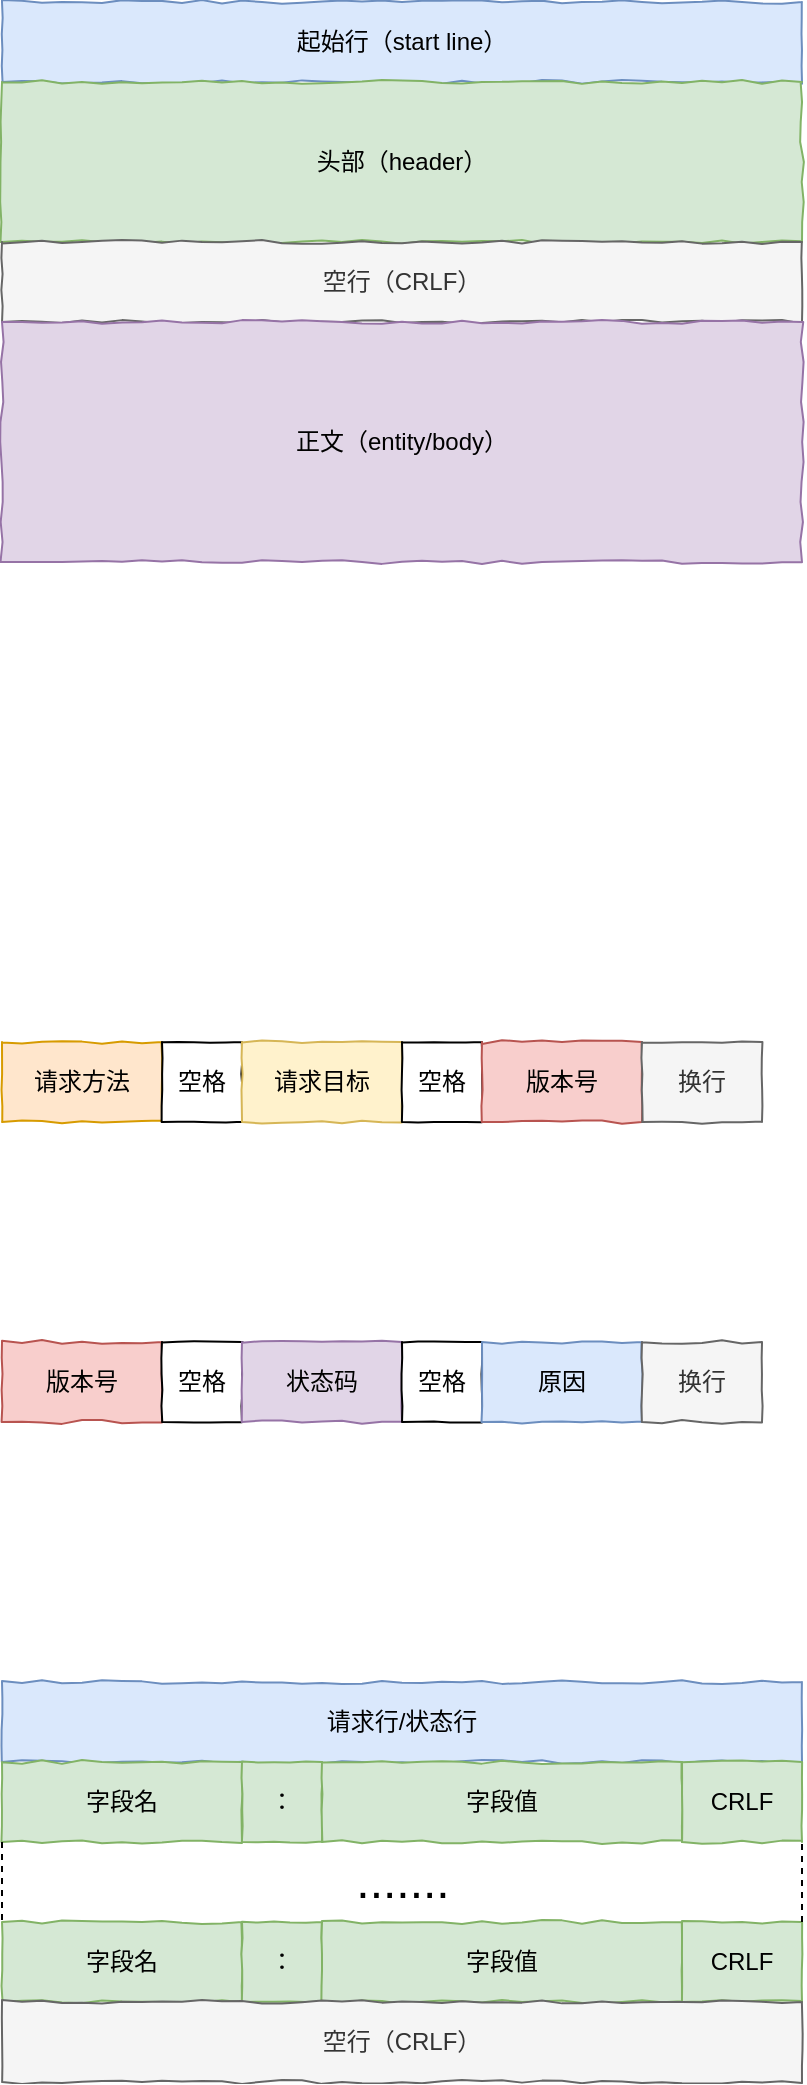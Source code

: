 <mxfile version="12.9.13" type="device"><diagram id="PCQA85ZJCV13gE8VVyXC" name="第 1 页"><mxGraphModel dx="618" dy="1662" grid="0" gridSize="10" guides="1" tooltips="1" connect="1" arrows="1" fold="1" page="0" pageScale="1" pageWidth="3300" pageHeight="4681" math="0" shadow="0"><root><mxCell id="0"/><mxCell id="1" parent="0"/><mxCell id="HOCXO8oKZv16GxogmeLq-1" value="起始行（start line）" style="rounded=0;whiteSpace=wrap;html=1;strokeColor=#6c8ebf;comic=1;fillColor=#dae8fc;" vertex="1" parent="1"><mxGeometry x="80" y="280" width="400" height="40" as="geometry"/></mxCell><mxCell id="HOCXO8oKZv16GxogmeLq-3" value="头部（header）" style="rounded=0;whiteSpace=wrap;html=1;strokeColor=#82b366;comic=1;fillColor=#d5e8d4;" vertex="1" parent="1"><mxGeometry x="80" y="320" width="400" height="80" as="geometry"/></mxCell><mxCell id="HOCXO8oKZv16GxogmeLq-4" value="空行（CRLF）" style="rounded=0;whiteSpace=wrap;html=1;strokeColor=#666666;comic=1;fillColor=#f5f5f5;fontColor=#333333;" vertex="1" parent="1"><mxGeometry x="80" y="400" width="400" height="40" as="geometry"/></mxCell><mxCell id="HOCXO8oKZv16GxogmeLq-5" value="正文（entity/body）" style="rounded=0;whiteSpace=wrap;html=1;strokeColor=#9673a6;comic=1;fillColor=#e1d5e7;" vertex="1" parent="1"><mxGeometry x="80" y="440" width="400" height="120" as="geometry"/></mxCell><mxCell id="HOCXO8oKZv16GxogmeLq-6" value="请求方法" style="rounded=0;whiteSpace=wrap;html=1;comic=1;fillColor=#ffe6cc;strokeColor=#d79b00;" vertex="1" parent="1"><mxGeometry x="80" y="800" width="80" height="40" as="geometry"/></mxCell><mxCell id="HOCXO8oKZv16GxogmeLq-8" value="空格" style="rounded=0;whiteSpace=wrap;html=1;comic=1;" vertex="1" parent="1"><mxGeometry x="160" y="800" width="40" height="40" as="geometry"/></mxCell><mxCell id="HOCXO8oKZv16GxogmeLq-9" value="请求目标" style="rounded=0;whiteSpace=wrap;html=1;comic=1;fillColor=#fff2cc;strokeColor=#d6b656;" vertex="1" parent="1"><mxGeometry x="200" y="800" width="80" height="40" as="geometry"/></mxCell><mxCell id="HOCXO8oKZv16GxogmeLq-10" value="空格" style="rounded=0;whiteSpace=wrap;html=1;comic=1;" vertex="1" parent="1"><mxGeometry x="280" y="800" width="40" height="40" as="geometry"/></mxCell><mxCell id="HOCXO8oKZv16GxogmeLq-11" value="版本号" style="rounded=0;whiteSpace=wrap;html=1;comic=1;fillColor=#f8cecc;strokeColor=#b85450;" vertex="1" parent="1"><mxGeometry x="320" y="800" width="80" height="40" as="geometry"/></mxCell><mxCell id="HOCXO8oKZv16GxogmeLq-12" value="换行" style="rounded=0;whiteSpace=wrap;html=1;comic=1;fillColor=#f5f5f5;strokeColor=#666666;fontColor=#333333;" vertex="1" parent="1"><mxGeometry x="400" y="800" width="60" height="40" as="geometry"/></mxCell><mxCell id="HOCXO8oKZv16GxogmeLq-14" value="版本号" style="rounded=0;whiteSpace=wrap;html=1;comic=1;fillColor=#f8cecc;strokeColor=#b85450;" vertex="1" parent="1"><mxGeometry x="80" y="950" width="80" height="40" as="geometry"/></mxCell><mxCell id="HOCXO8oKZv16GxogmeLq-15" value="空格" style="rounded=0;whiteSpace=wrap;html=1;comic=1;" vertex="1" parent="1"><mxGeometry x="160" y="950" width="40" height="40" as="geometry"/></mxCell><mxCell id="HOCXO8oKZv16GxogmeLq-16" value="状态码" style="rounded=0;whiteSpace=wrap;html=1;comic=1;fillColor=#e1d5e7;strokeColor=#9673a6;" vertex="1" parent="1"><mxGeometry x="200" y="950" width="80" height="40" as="geometry"/></mxCell><mxCell id="HOCXO8oKZv16GxogmeLq-17" value="空格" style="rounded=0;whiteSpace=wrap;html=1;comic=1;" vertex="1" parent="1"><mxGeometry x="280" y="950" width="40" height="40" as="geometry"/></mxCell><mxCell id="HOCXO8oKZv16GxogmeLq-18" value="原因" style="rounded=0;whiteSpace=wrap;html=1;comic=1;fillColor=#dae8fc;strokeColor=#6c8ebf;" vertex="1" parent="1"><mxGeometry x="320" y="950" width="80" height="40" as="geometry"/></mxCell><mxCell id="HOCXO8oKZv16GxogmeLq-19" value="换行" style="rounded=0;whiteSpace=wrap;html=1;comic=1;fillColor=#f5f5f5;strokeColor=#666666;fontColor=#333333;" vertex="1" parent="1"><mxGeometry x="400" y="950" width="60" height="40" as="geometry"/></mxCell><mxCell id="HOCXO8oKZv16GxogmeLq-20" value="请求行/状态行" style="rounded=0;whiteSpace=wrap;html=1;strokeColor=#6c8ebf;comic=1;fillColor=#dae8fc;" vertex="1" parent="1"><mxGeometry x="80" y="1120" width="400" height="40" as="geometry"/></mxCell><mxCell id="HOCXO8oKZv16GxogmeLq-21" value="字段名" style="rounded=0;whiteSpace=wrap;html=1;strokeColor=#82b366;comic=1;fillColor=#d5e8d4;" vertex="1" parent="1"><mxGeometry x="80" y="1160" width="120" height="40" as="geometry"/></mxCell><mxCell id="HOCXO8oKZv16GxogmeLq-22" value="：" style="rounded=0;whiteSpace=wrap;html=1;strokeColor=#82b366;comic=1;fillColor=#d5e8d4;" vertex="1" parent="1"><mxGeometry x="200" y="1160" width="40" height="40" as="geometry"/></mxCell><mxCell id="HOCXO8oKZv16GxogmeLq-23" value="字段值" style="rounded=0;whiteSpace=wrap;html=1;strokeColor=#82b366;comic=1;fillColor=#d5e8d4;" vertex="1" parent="1"><mxGeometry x="240" y="1160" width="180" height="40" as="geometry"/></mxCell><mxCell id="HOCXO8oKZv16GxogmeLq-24" value="CRLF" style="rounded=0;whiteSpace=wrap;html=1;strokeColor=#82b366;comic=1;fillColor=#d5e8d4;" vertex="1" parent="1"><mxGeometry x="420" y="1160" width="60" height="40" as="geometry"/></mxCell><mxCell id="HOCXO8oKZv16GxogmeLq-25" value="字段名" style="rounded=0;whiteSpace=wrap;html=1;strokeColor=#82b366;comic=1;fillColor=#d5e8d4;" vertex="1" parent="1"><mxGeometry x="80" y="1240" width="120" height="40" as="geometry"/></mxCell><mxCell id="HOCXO8oKZv16GxogmeLq-26" value="：" style="rounded=0;whiteSpace=wrap;html=1;strokeColor=#82b366;comic=1;fillColor=#d5e8d4;" vertex="1" parent="1"><mxGeometry x="200" y="1240" width="40" height="40" as="geometry"/></mxCell><mxCell id="HOCXO8oKZv16GxogmeLq-27" value="字段值" style="rounded=0;whiteSpace=wrap;html=1;strokeColor=#82b366;comic=1;fillColor=#d5e8d4;" vertex="1" parent="1"><mxGeometry x="240" y="1240" width="180" height="40" as="geometry"/></mxCell><mxCell id="HOCXO8oKZv16GxogmeLq-28" value="CRLF" style="rounded=0;whiteSpace=wrap;html=1;strokeColor=#82b366;comic=1;fillColor=#d5e8d4;" vertex="1" parent="1"><mxGeometry x="420" y="1240" width="60" height="40" as="geometry"/></mxCell><mxCell id="HOCXO8oKZv16GxogmeLq-29" value="" style="endArrow=none;dashed=1;html=1;exitX=0;exitY=1;exitDx=0;exitDy=0;entryX=0;entryY=0;entryDx=0;entryDy=0;" edge="1" parent="1" source="HOCXO8oKZv16GxogmeLq-21" target="HOCXO8oKZv16GxogmeLq-25"><mxGeometry width="50" height="50" relative="1" as="geometry"><mxPoint x="240" y="1060" as="sourcePoint"/><mxPoint x="290" y="1010" as="targetPoint"/></mxGeometry></mxCell><mxCell id="HOCXO8oKZv16GxogmeLq-30" value="" style="endArrow=none;dashed=1;html=1;entryX=1;entryY=1;entryDx=0;entryDy=0;exitX=1;exitY=0;exitDx=0;exitDy=0;" edge="1" parent="1" source="HOCXO8oKZv16GxogmeLq-28" target="HOCXO8oKZv16GxogmeLq-24"><mxGeometry width="50" height="50" relative="1" as="geometry"><mxPoint x="240" y="1060" as="sourcePoint"/><mxPoint x="290" y="1010" as="targetPoint"/></mxGeometry></mxCell><mxCell id="HOCXO8oKZv16GxogmeLq-31" value="&lt;font style=&quot;font-size: 24px&quot;&gt;.......&lt;/font&gt;" style="text;html=1;align=center;verticalAlign=middle;resizable=0;points=[];autosize=1;" vertex="1" parent="1"><mxGeometry x="250" y="1210" width="60" height="20" as="geometry"/></mxCell><mxCell id="HOCXO8oKZv16GxogmeLq-32" value="空行（CRLF）" style="rounded=0;whiteSpace=wrap;html=1;strokeColor=#666666;comic=1;fillColor=#f5f5f5;fontColor=#333333;" vertex="1" parent="1"><mxGeometry x="80" y="1280" width="400" height="40" as="geometry"/></mxCell></root></mxGraphModel></diagram></mxfile>